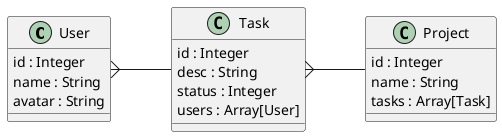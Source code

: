 @startuml Kanban class diagram

left to right direction

class User {
    id : Integer
    name : String
    avatar : String 
}

class Task {
    id : Integer
    desc : String
    status : Integer
    users : Array[User]
}

class Project {
    id : Integer
    name : String
    tasks : Array[Task]
}

User }-- Task
Task }-- Project


@enduml
